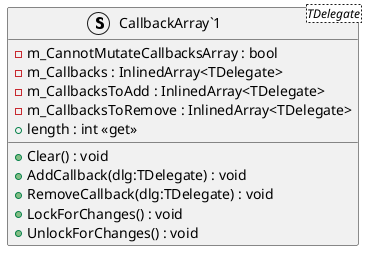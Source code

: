 @startuml
struct "CallbackArray`1"<TDelegate> {
    - m_CannotMutateCallbacksArray : bool
    - m_Callbacks : InlinedArray<TDelegate>
    - m_CallbacksToAdd : InlinedArray<TDelegate>
    - m_CallbacksToRemove : InlinedArray<TDelegate>
    + length : int <<get>>
    + Clear() : void
    + AddCallback(dlg:TDelegate) : void
    + RemoveCallback(dlg:TDelegate) : void
    + LockForChanges() : void
    + UnlockForChanges() : void
}
@enduml

